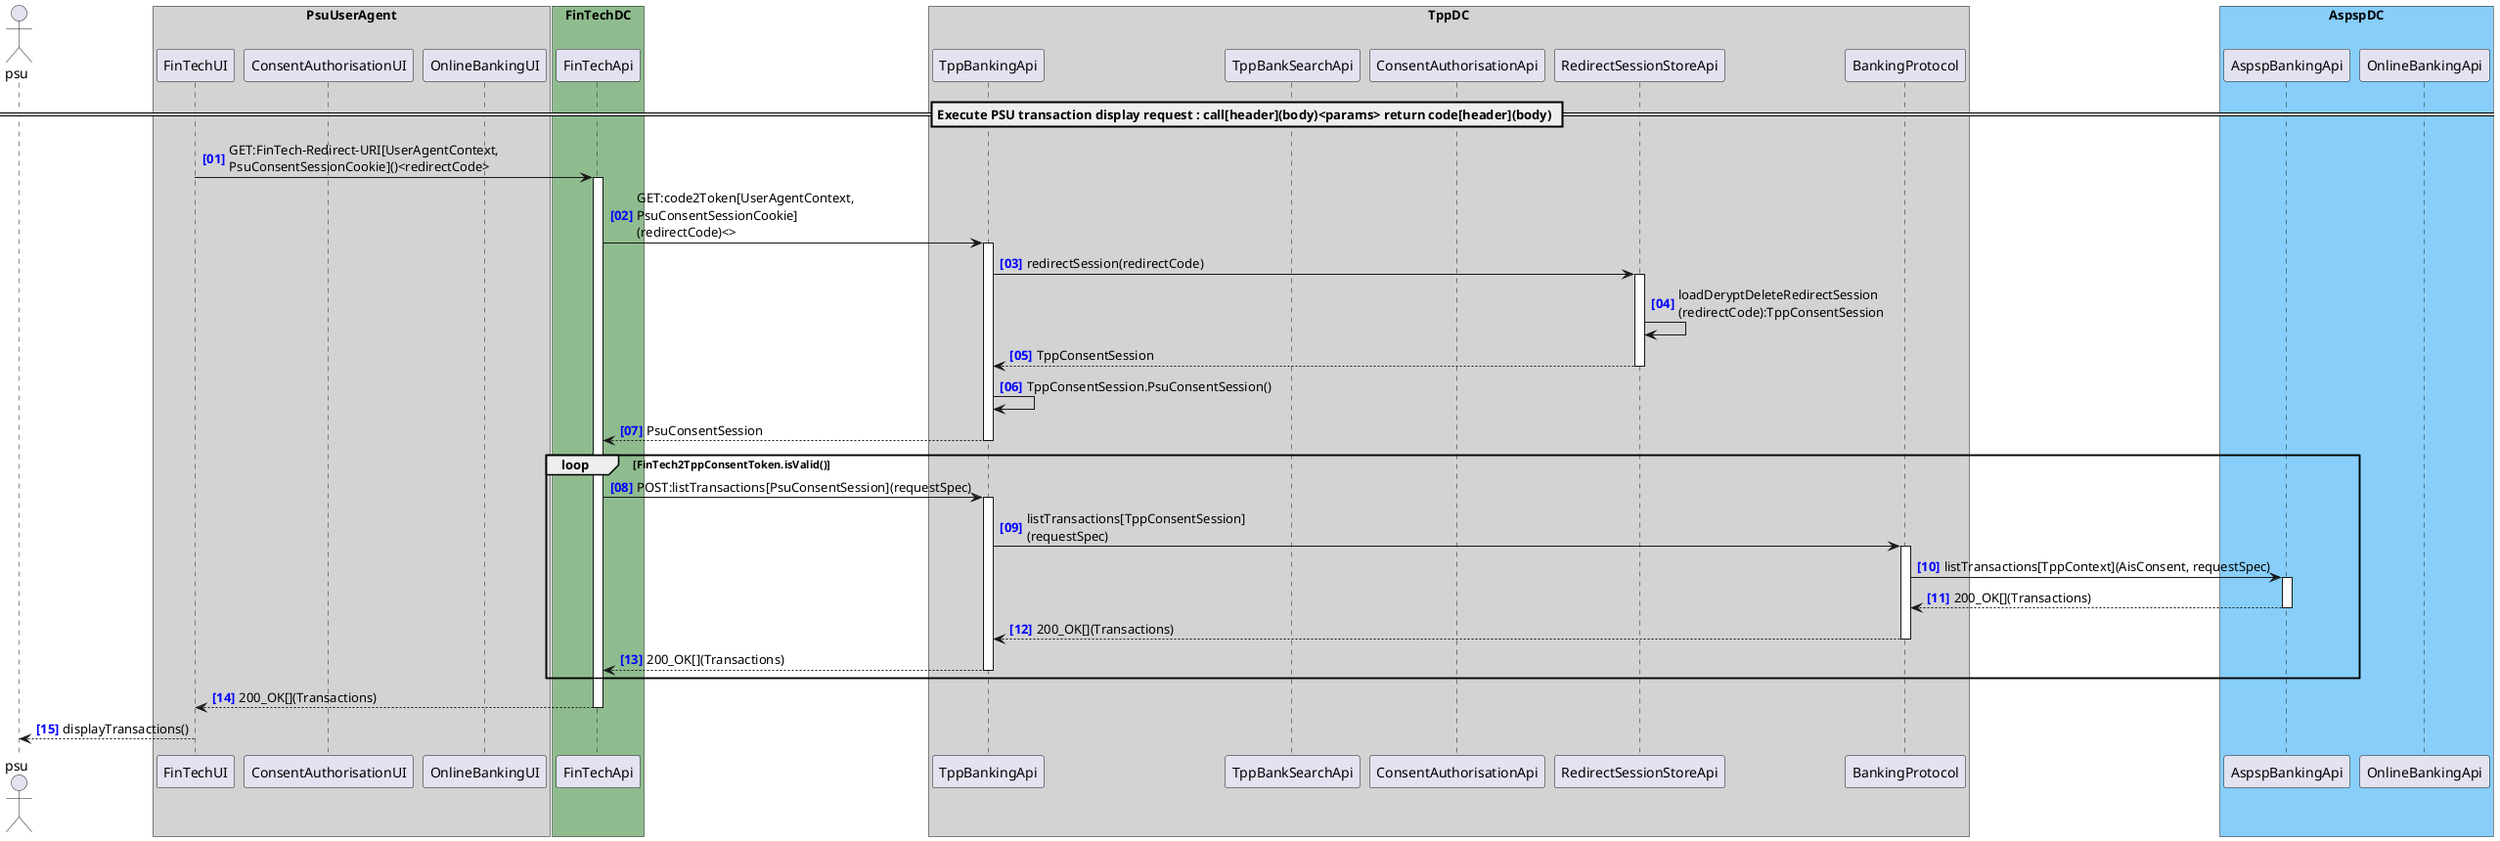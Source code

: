 @startuml

autonumber "<b><color blue>[00]"
actor psu

box "PsuUserAgent" #LightGray
    participant "FinTechUI" as FinTechUI
    participant "ConsentAuthorisationUI" as ConsentAuthorisationUI
    participant "OnlineBankingUI" as OnlineBankingUI
end box
box "FinTechDC" #DarkSeaGreen
    participant "FinTechApi" as FinTechApi
end box
box "TppDC" #LightGray
    participant "TppBankingApi" as TppBankingApi
    participant "TppBankSearchApi" as TppBankSearchApi
    participant "ConsentAuthorisationApi" as ConsentAuthorisationApi

    participant "RedirectSessionStoreApi" as RedirectSessionStoreApi
    participant "BankingProtocol" as BankingProtocol
end box
box "AspspDC" #LightSkyBlue
	participant "AspspBankingApi" as AspspBankingApi
    participant "OnlineBankingApi" as OnlineBankingApi
end box

== Execute PSU transaction display request : call[header](body)<params> return code[header](body) ==

FinTechUI -> FinTechApi ++ : GET:FinTech-Redirect-URI[UserAgentContext,\nPsuConsentSessionCookie]()<redirectCode>
FinTechApi -> TppBankingApi ++ : GET:code2Token[UserAgentContext,\nPsuConsentSessionCookie]\n(redirectCode)<>
TppBankingApi -> RedirectSessionStoreApi ++ : redirectSession(redirectCode)
RedirectSessionStoreApi -> RedirectSessionStoreApi : loadDeryptDeleteRedirectSession\n(redirectCode):TppConsentSession
return TppConsentSession
TppBankingApi -> TppBankingApi: TppConsentSession.PsuConsentSession()
return PsuConsentSession
loop FinTech2TppConsentToken.isValid()
    FinTechApi -> TppBankingApi ++ : POST:listTransactions[PsuConsentSession](requestSpec)
    TppBankingApi -> BankingProtocol ++ : listTransactions[TppConsentSession]\n(requestSpec) 
    BankingProtocol -> AspspBankingApi ++ : listTransactions[TppContext](AisConsent, requestSpec) 
    return 200_OK[](Transactions)
    return 200_OK[](Transactions)
    return 200_OK[](Transactions)
end
return 200_OK[](Transactions)
FinTechUI --> psu : displayTransactions()
@enduml
